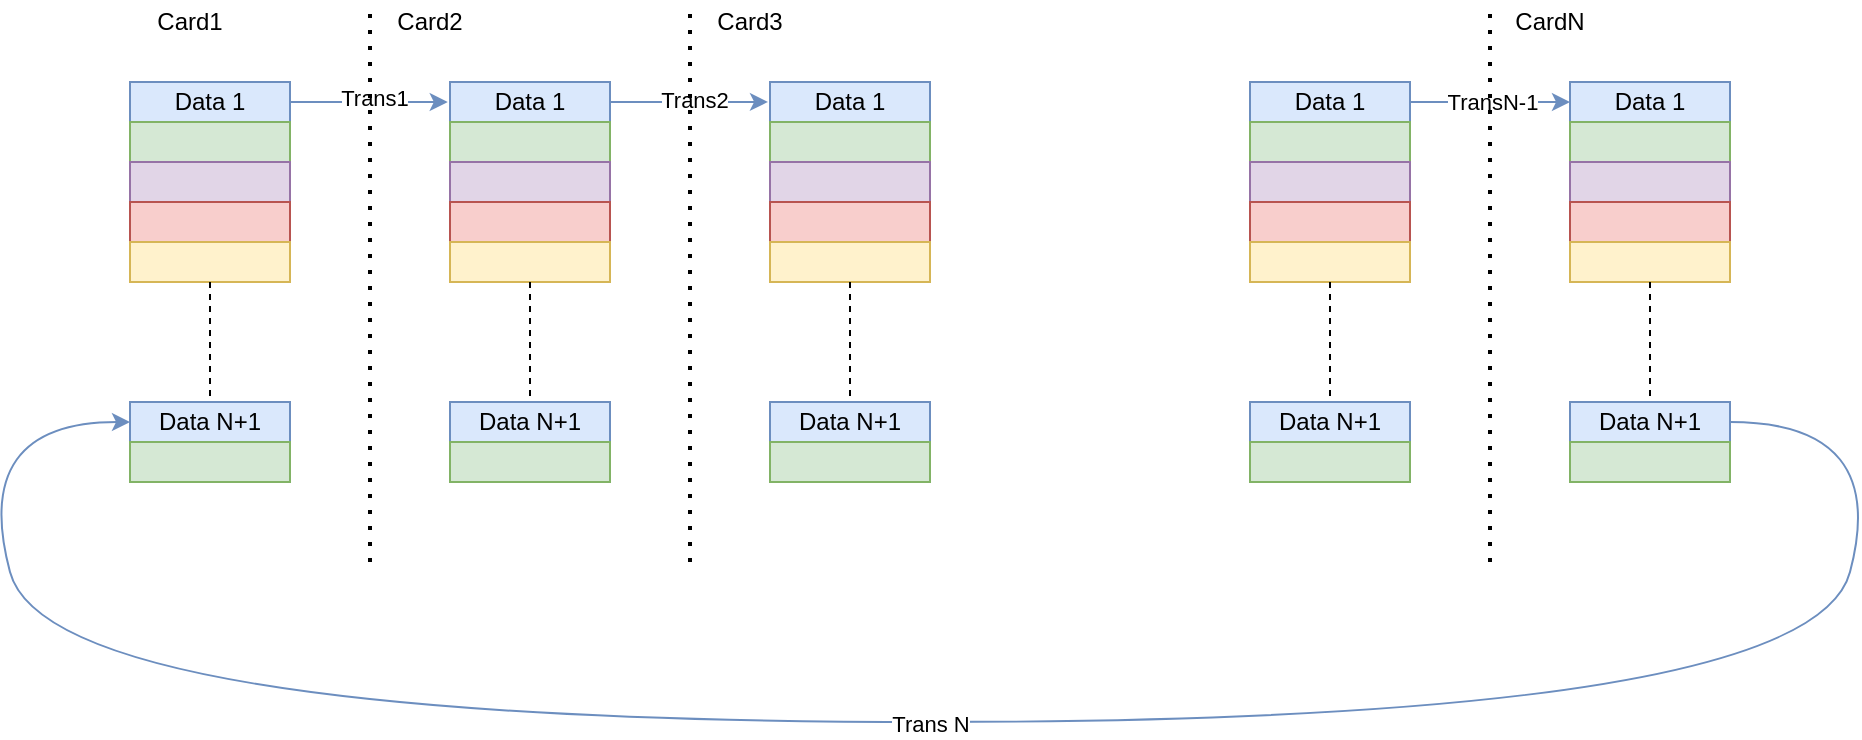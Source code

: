 <mxfile version="26.2.14">
  <diagram name="Page-1" id="SZnqb8RFfejvr0OOhH16">
    <mxGraphModel dx="2078" dy="662" grid="1" gridSize="10" guides="1" tooltips="1" connect="1" arrows="1" fold="1" page="1" pageScale="1" pageWidth="850" pageHeight="1100" math="0" shadow="0">
      <root>
        <mxCell id="0" />
        <mxCell id="1" parent="0" />
        <mxCell id="Dla1FDJHx9DUANuoxP0_-3" value="Data 1" style="rounded=0;whiteSpace=wrap;html=1;fillColor=#dae8fc;strokeColor=#6c8ebf;" vertex="1" parent="1">
          <mxGeometry x="40" y="360" width="80" height="20" as="geometry" />
        </mxCell>
        <mxCell id="Dla1FDJHx9DUANuoxP0_-4" value="" style="rounded=0;whiteSpace=wrap;html=1;fillColor=#d5e8d4;strokeColor=#82b366;" vertex="1" parent="1">
          <mxGeometry x="40" y="380" width="80" height="20" as="geometry" />
        </mxCell>
        <mxCell id="Dla1FDJHx9DUANuoxP0_-5" value="" style="rounded=0;whiteSpace=wrap;html=1;fillColor=#e1d5e7;strokeColor=#9673a6;" vertex="1" parent="1">
          <mxGeometry x="40" y="400" width="80" height="20" as="geometry" />
        </mxCell>
        <mxCell id="Dla1FDJHx9DUANuoxP0_-6" value="" style="rounded=0;whiteSpace=wrap;html=1;fillColor=#f8cecc;strokeColor=#b85450;" vertex="1" parent="1">
          <mxGeometry x="40" y="420" width="80" height="20" as="geometry" />
        </mxCell>
        <mxCell id="Dla1FDJHx9DUANuoxP0_-7" value="" style="rounded=0;whiteSpace=wrap;html=1;fillColor=#fff2cc;strokeColor=#d6b656;" vertex="1" parent="1">
          <mxGeometry x="40" y="440" width="80" height="20" as="geometry" />
        </mxCell>
        <mxCell id="Dla1FDJHx9DUANuoxP0_-11" value="Data N+1" style="rounded=0;whiteSpace=wrap;html=1;fillColor=#dae8fc;strokeColor=#6c8ebf;" vertex="1" parent="1">
          <mxGeometry x="40" y="520" width="80" height="20" as="geometry" />
        </mxCell>
        <mxCell id="Dla1FDJHx9DUANuoxP0_-12" value="" style="rounded=0;whiteSpace=wrap;html=1;fillColor=#d5e8d4;strokeColor=#82b366;" vertex="1" parent="1">
          <mxGeometry x="40" y="540" width="80" height="20" as="geometry" />
        </mxCell>
        <mxCell id="Dla1FDJHx9DUANuoxP0_-13" value="" style="endArrow=none;dashed=1;html=1;rounded=0;exitX=0.5;exitY=0;exitDx=0;exitDy=0;entryX=0.5;entryY=0;entryDx=0;entryDy=0;" edge="1" parent="1" target="Dla1FDJHx9DUANuoxP0_-11">
          <mxGeometry width="50" height="50" relative="1" as="geometry">
            <mxPoint x="80" y="460" as="sourcePoint" />
            <mxPoint x="190" y="430" as="targetPoint" />
          </mxGeometry>
        </mxCell>
        <mxCell id="Dla1FDJHx9DUANuoxP0_-16" value="Data 1" style="rounded=0;whiteSpace=wrap;html=1;fillColor=#dae8fc;strokeColor=#6c8ebf;" vertex="1" parent="1">
          <mxGeometry x="200" y="360" width="80" height="20" as="geometry" />
        </mxCell>
        <mxCell id="Dla1FDJHx9DUANuoxP0_-17" value="" style="rounded=0;whiteSpace=wrap;html=1;fillColor=#d5e8d4;strokeColor=#82b366;" vertex="1" parent="1">
          <mxGeometry x="200" y="380" width="80" height="20" as="geometry" />
        </mxCell>
        <mxCell id="Dla1FDJHx9DUANuoxP0_-18" value="" style="rounded=0;whiteSpace=wrap;html=1;fillColor=#e1d5e7;strokeColor=#9673a6;" vertex="1" parent="1">
          <mxGeometry x="200" y="400" width="80" height="20" as="geometry" />
        </mxCell>
        <mxCell id="Dla1FDJHx9DUANuoxP0_-19" value="" style="rounded=0;whiteSpace=wrap;html=1;fillColor=#f8cecc;strokeColor=#b85450;" vertex="1" parent="1">
          <mxGeometry x="200" y="420" width="80" height="20" as="geometry" />
        </mxCell>
        <mxCell id="Dla1FDJHx9DUANuoxP0_-20" value="" style="rounded=0;whiteSpace=wrap;html=1;fillColor=#fff2cc;strokeColor=#d6b656;" vertex="1" parent="1">
          <mxGeometry x="200" y="440" width="80" height="20" as="geometry" />
        </mxCell>
        <mxCell id="Dla1FDJHx9DUANuoxP0_-21" value="Data N+1" style="rounded=0;whiteSpace=wrap;html=1;fillColor=#dae8fc;strokeColor=#6c8ebf;" vertex="1" parent="1">
          <mxGeometry x="200" y="520" width="80" height="20" as="geometry" />
        </mxCell>
        <mxCell id="Dla1FDJHx9DUANuoxP0_-22" value="" style="rounded=0;whiteSpace=wrap;html=1;fillColor=#d5e8d4;strokeColor=#82b366;" vertex="1" parent="1">
          <mxGeometry x="200" y="540" width="80" height="20" as="geometry" />
        </mxCell>
        <mxCell id="Dla1FDJHx9DUANuoxP0_-23" value="" style="endArrow=none;dashed=1;html=1;rounded=0;exitX=0.5;exitY=0;exitDx=0;exitDy=0;entryX=0.5;entryY=0;entryDx=0;entryDy=0;" edge="1" parent="1" target="Dla1FDJHx9DUANuoxP0_-21">
          <mxGeometry width="50" height="50" relative="1" as="geometry">
            <mxPoint x="240" y="460" as="sourcePoint" />
            <mxPoint x="350" y="430" as="targetPoint" />
          </mxGeometry>
        </mxCell>
        <mxCell id="Dla1FDJHx9DUANuoxP0_-26" value="Data 1" style="rounded=0;whiteSpace=wrap;html=1;fillColor=#dae8fc;strokeColor=#6c8ebf;" vertex="1" parent="1">
          <mxGeometry x="360" y="360" width="80" height="20" as="geometry" />
        </mxCell>
        <mxCell id="Dla1FDJHx9DUANuoxP0_-27" value="" style="rounded=0;whiteSpace=wrap;html=1;fillColor=#d5e8d4;strokeColor=#82b366;" vertex="1" parent="1">
          <mxGeometry x="360" y="380" width="80" height="20" as="geometry" />
        </mxCell>
        <mxCell id="Dla1FDJHx9DUANuoxP0_-28" value="" style="rounded=0;whiteSpace=wrap;html=1;fillColor=#e1d5e7;strokeColor=#9673a6;" vertex="1" parent="1">
          <mxGeometry x="360" y="400" width="80" height="20" as="geometry" />
        </mxCell>
        <mxCell id="Dla1FDJHx9DUANuoxP0_-29" value="" style="rounded=0;whiteSpace=wrap;html=1;fillColor=#f8cecc;strokeColor=#b85450;" vertex="1" parent="1">
          <mxGeometry x="360" y="420" width="80" height="20" as="geometry" />
        </mxCell>
        <mxCell id="Dla1FDJHx9DUANuoxP0_-30" value="" style="rounded=0;whiteSpace=wrap;html=1;fillColor=#fff2cc;strokeColor=#d6b656;" vertex="1" parent="1">
          <mxGeometry x="360" y="440" width="80" height="20" as="geometry" />
        </mxCell>
        <mxCell id="Dla1FDJHx9DUANuoxP0_-31" value="Data N+1" style="rounded=0;whiteSpace=wrap;html=1;fillColor=#dae8fc;strokeColor=#6c8ebf;" vertex="1" parent="1">
          <mxGeometry x="360" y="520" width="80" height="20" as="geometry" />
        </mxCell>
        <mxCell id="Dla1FDJHx9DUANuoxP0_-32" value="" style="rounded=0;whiteSpace=wrap;html=1;fillColor=#d5e8d4;strokeColor=#82b366;" vertex="1" parent="1">
          <mxGeometry x="360" y="540" width="80" height="20" as="geometry" />
        </mxCell>
        <mxCell id="Dla1FDJHx9DUANuoxP0_-33" value="" style="endArrow=none;dashed=1;html=1;rounded=0;exitX=0.5;exitY=0;exitDx=0;exitDy=0;entryX=0.5;entryY=0;entryDx=0;entryDy=0;" edge="1" parent="1" target="Dla1FDJHx9DUANuoxP0_-31">
          <mxGeometry width="50" height="50" relative="1" as="geometry">
            <mxPoint x="400" y="460" as="sourcePoint" />
            <mxPoint x="510" y="430" as="targetPoint" />
          </mxGeometry>
        </mxCell>
        <mxCell id="Dla1FDJHx9DUANuoxP0_-34" value="Data 1" style="rounded=0;whiteSpace=wrap;html=1;fillColor=#dae8fc;strokeColor=#6c8ebf;" vertex="1" parent="1">
          <mxGeometry x="600" y="360" width="80" height="20" as="geometry" />
        </mxCell>
        <mxCell id="Dla1FDJHx9DUANuoxP0_-35" value="" style="rounded=0;whiteSpace=wrap;html=1;fillColor=#d5e8d4;strokeColor=#82b366;" vertex="1" parent="1">
          <mxGeometry x="600" y="380" width="80" height="20" as="geometry" />
        </mxCell>
        <mxCell id="Dla1FDJHx9DUANuoxP0_-36" value="" style="rounded=0;whiteSpace=wrap;html=1;fillColor=#e1d5e7;strokeColor=#9673a6;" vertex="1" parent="1">
          <mxGeometry x="600" y="400" width="80" height="20" as="geometry" />
        </mxCell>
        <mxCell id="Dla1FDJHx9DUANuoxP0_-37" value="" style="rounded=0;whiteSpace=wrap;html=1;fillColor=#f8cecc;strokeColor=#b85450;" vertex="1" parent="1">
          <mxGeometry x="600" y="420" width="80" height="20" as="geometry" />
        </mxCell>
        <mxCell id="Dla1FDJHx9DUANuoxP0_-38" value="" style="rounded=0;whiteSpace=wrap;html=1;fillColor=#fff2cc;strokeColor=#d6b656;" vertex="1" parent="1">
          <mxGeometry x="600" y="440" width="80" height="20" as="geometry" />
        </mxCell>
        <mxCell id="Dla1FDJHx9DUANuoxP0_-39" value="Data N+1" style="rounded=0;whiteSpace=wrap;html=1;fillColor=#dae8fc;strokeColor=#6c8ebf;" vertex="1" parent="1">
          <mxGeometry x="600" y="520" width="80" height="20" as="geometry" />
        </mxCell>
        <mxCell id="Dla1FDJHx9DUANuoxP0_-40" value="" style="rounded=0;whiteSpace=wrap;html=1;fillColor=#d5e8d4;strokeColor=#82b366;" vertex="1" parent="1">
          <mxGeometry x="600" y="540" width="80" height="20" as="geometry" />
        </mxCell>
        <mxCell id="Dla1FDJHx9DUANuoxP0_-41" value="" style="endArrow=none;dashed=1;html=1;rounded=0;exitX=0.5;exitY=0;exitDx=0;exitDy=0;entryX=0.5;entryY=0;entryDx=0;entryDy=0;" edge="1" parent="1" target="Dla1FDJHx9DUANuoxP0_-39">
          <mxGeometry width="50" height="50" relative="1" as="geometry">
            <mxPoint x="640" y="460" as="sourcePoint" />
            <mxPoint x="750" y="430" as="targetPoint" />
          </mxGeometry>
        </mxCell>
        <mxCell id="Dla1FDJHx9DUANuoxP0_-42" value="Data 1" style="rounded=0;whiteSpace=wrap;html=1;fillColor=#dae8fc;strokeColor=#6c8ebf;" vertex="1" parent="1">
          <mxGeometry x="760" y="360" width="80" height="20" as="geometry" />
        </mxCell>
        <mxCell id="Dla1FDJHx9DUANuoxP0_-43" value="" style="rounded=0;whiteSpace=wrap;html=1;fillColor=#d5e8d4;strokeColor=#82b366;" vertex="1" parent="1">
          <mxGeometry x="760" y="380" width="80" height="20" as="geometry" />
        </mxCell>
        <mxCell id="Dla1FDJHx9DUANuoxP0_-44" value="" style="rounded=0;whiteSpace=wrap;html=1;fillColor=#e1d5e7;strokeColor=#9673a6;" vertex="1" parent="1">
          <mxGeometry x="760" y="400" width="80" height="20" as="geometry" />
        </mxCell>
        <mxCell id="Dla1FDJHx9DUANuoxP0_-45" value="" style="rounded=0;whiteSpace=wrap;html=1;fillColor=#f8cecc;strokeColor=#b85450;" vertex="1" parent="1">
          <mxGeometry x="760" y="420" width="80" height="20" as="geometry" />
        </mxCell>
        <mxCell id="Dla1FDJHx9DUANuoxP0_-46" value="" style="rounded=0;whiteSpace=wrap;html=1;fillColor=#fff2cc;strokeColor=#d6b656;" vertex="1" parent="1">
          <mxGeometry x="760" y="440" width="80" height="20" as="geometry" />
        </mxCell>
        <mxCell id="Dla1FDJHx9DUANuoxP0_-47" value="Data N+1" style="rounded=0;whiteSpace=wrap;html=1;fillColor=#dae8fc;strokeColor=#6c8ebf;" vertex="1" parent="1">
          <mxGeometry x="760" y="520" width="80" height="20" as="geometry" />
        </mxCell>
        <mxCell id="Dla1FDJHx9DUANuoxP0_-48" value="" style="rounded=0;whiteSpace=wrap;html=1;fillColor=#d5e8d4;strokeColor=#82b366;" vertex="1" parent="1">
          <mxGeometry x="760" y="540" width="80" height="20" as="geometry" />
        </mxCell>
        <mxCell id="Dla1FDJHx9DUANuoxP0_-49" value="" style="endArrow=none;dashed=1;html=1;rounded=0;exitX=0.5;exitY=0;exitDx=0;exitDy=0;entryX=0.5;entryY=0;entryDx=0;entryDy=0;" edge="1" parent="1" target="Dla1FDJHx9DUANuoxP0_-47">
          <mxGeometry width="50" height="50" relative="1" as="geometry">
            <mxPoint x="800" y="460" as="sourcePoint" />
            <mxPoint x="910" y="430" as="targetPoint" />
          </mxGeometry>
        </mxCell>
        <mxCell id="Dla1FDJHx9DUANuoxP0_-50" value="" style="endArrow=classic;html=1;rounded=0;exitX=1;exitY=0.5;exitDx=0;exitDy=0;entryX=-0.014;entryY=0.501;entryDx=0;entryDy=0;entryPerimeter=0;fillColor=#dae8fc;strokeColor=#6c8ebf;" edge="1" parent="1" source="Dla1FDJHx9DUANuoxP0_-3" target="Dla1FDJHx9DUANuoxP0_-16">
          <mxGeometry width="50" height="50" relative="1" as="geometry">
            <mxPoint x="460" y="430" as="sourcePoint" />
            <mxPoint x="190" y="370" as="targetPoint" />
          </mxGeometry>
        </mxCell>
        <mxCell id="Dla1FDJHx9DUANuoxP0_-61" value="Text" style="edgeLabel;html=1;align=center;verticalAlign=middle;resizable=0;points=[];" vertex="1" connectable="0" parent="Dla1FDJHx9DUANuoxP0_-50">
          <mxGeometry x="0.046" relative="1" as="geometry">
            <mxPoint as="offset" />
          </mxGeometry>
        </mxCell>
        <mxCell id="Dla1FDJHx9DUANuoxP0_-62" value="Trans1" style="edgeLabel;html=1;align=center;verticalAlign=middle;resizable=0;points=[];" vertex="1" connectable="0" parent="Dla1FDJHx9DUANuoxP0_-50">
          <mxGeometry x="0.046" y="2" relative="1" as="geometry">
            <mxPoint as="offset" />
          </mxGeometry>
        </mxCell>
        <mxCell id="Dla1FDJHx9DUANuoxP0_-51" value="" style="endArrow=classic;html=1;rounded=0;exitX=1;exitY=0.5;exitDx=0;exitDy=0;entryX=-0.014;entryY=0.501;entryDx=0;entryDy=0;entryPerimeter=0;fillColor=#dae8fc;strokeColor=#6c8ebf;" edge="1" parent="1">
          <mxGeometry width="50" height="50" relative="1" as="geometry">
            <mxPoint x="280" y="369.94" as="sourcePoint" />
            <mxPoint x="359" y="369.94" as="targetPoint" />
          </mxGeometry>
        </mxCell>
        <mxCell id="Dla1FDJHx9DUANuoxP0_-63" value="Trans2" style="edgeLabel;html=1;align=center;verticalAlign=middle;resizable=0;points=[];" vertex="1" connectable="0" parent="Dla1FDJHx9DUANuoxP0_-51">
          <mxGeometry x="0.056" y="1" relative="1" as="geometry">
            <mxPoint as="offset" />
          </mxGeometry>
        </mxCell>
        <mxCell id="Dla1FDJHx9DUANuoxP0_-52" value="" style="endArrow=classic;html=1;rounded=0;exitX=1;exitY=0.5;exitDx=0;exitDy=0;entryX=0;entryY=0.5;entryDx=0;entryDy=0;fillColor=#dae8fc;strokeColor=#6c8ebf;" edge="1" parent="1" source="Dla1FDJHx9DUANuoxP0_-34" target="Dla1FDJHx9DUANuoxP0_-42">
          <mxGeometry width="50" height="50" relative="1" as="geometry">
            <mxPoint x="681" y="369.76" as="sourcePoint" />
            <mxPoint x="760" y="369.76" as="targetPoint" />
          </mxGeometry>
        </mxCell>
        <mxCell id="Dla1FDJHx9DUANuoxP0_-64" value="TransN-1" style="edgeLabel;html=1;align=center;verticalAlign=middle;resizable=0;points=[];" vertex="1" connectable="0" parent="Dla1FDJHx9DUANuoxP0_-52">
          <mxGeometry x="0.031" relative="1" as="geometry">
            <mxPoint as="offset" />
          </mxGeometry>
        </mxCell>
        <mxCell id="Dla1FDJHx9DUANuoxP0_-53" value="" style="endArrow=none;dashed=1;html=1;dashPattern=1 3;strokeWidth=2;rounded=0;" edge="1" parent="1">
          <mxGeometry width="50" height="50" relative="1" as="geometry">
            <mxPoint x="160" y="600" as="sourcePoint" />
            <mxPoint x="160" y="320" as="targetPoint" />
          </mxGeometry>
        </mxCell>
        <mxCell id="Dla1FDJHx9DUANuoxP0_-54" value="" style="endArrow=none;dashed=1;html=1;dashPattern=1 3;strokeWidth=2;rounded=0;" edge="1" parent="1">
          <mxGeometry width="50" height="50" relative="1" as="geometry">
            <mxPoint x="320" y="600" as="sourcePoint" />
            <mxPoint x="320" y="320" as="targetPoint" />
          </mxGeometry>
        </mxCell>
        <mxCell id="Dla1FDJHx9DUANuoxP0_-55" value="" style="endArrow=none;dashed=1;html=1;dashPattern=1 3;strokeWidth=2;rounded=0;" edge="1" parent="1">
          <mxGeometry width="50" height="50" relative="1" as="geometry">
            <mxPoint x="720" y="600" as="sourcePoint" />
            <mxPoint x="720" y="320" as="targetPoint" />
          </mxGeometry>
        </mxCell>
        <mxCell id="Dla1FDJHx9DUANuoxP0_-56" value="" style="curved=1;endArrow=classic;html=1;rounded=0;exitX=1;exitY=0.5;exitDx=0;exitDy=0;entryX=0;entryY=0.5;entryDx=0;entryDy=0;fillColor=#dae8fc;strokeColor=#6c8ebf;" edge="1" parent="1" source="Dla1FDJHx9DUANuoxP0_-47" target="Dla1FDJHx9DUANuoxP0_-11">
          <mxGeometry width="50" height="50" relative="1" as="geometry">
            <mxPoint x="850" y="530" as="sourcePoint" />
            <mxPoint x="900" y="480" as="targetPoint" />
            <Array as="points">
              <mxPoint x="920" y="530" />
              <mxPoint x="880" y="680" />
              <mxPoint y="680" />
              <mxPoint x="-40" y="530" />
            </Array>
          </mxGeometry>
        </mxCell>
        <mxCell id="Dla1FDJHx9DUANuoxP0_-65" value="Trans N" style="edgeLabel;html=1;align=center;verticalAlign=middle;resizable=0;points=[];" vertex="1" connectable="0" parent="Dla1FDJHx9DUANuoxP0_-56">
          <mxGeometry x="-0.0" y="1" relative="1" as="geometry">
            <mxPoint as="offset" />
          </mxGeometry>
        </mxCell>
        <mxCell id="Dla1FDJHx9DUANuoxP0_-57" value="Card1" style="text;html=1;align=center;verticalAlign=middle;whiteSpace=wrap;rounded=0;" vertex="1" parent="1">
          <mxGeometry x="40" y="320" width="60" height="20" as="geometry" />
        </mxCell>
        <mxCell id="Dla1FDJHx9DUANuoxP0_-58" value="Card2" style="text;html=1;align=center;verticalAlign=middle;whiteSpace=wrap;rounded=0;" vertex="1" parent="1">
          <mxGeometry x="160" y="320" width="60" height="20" as="geometry" />
        </mxCell>
        <mxCell id="Dla1FDJHx9DUANuoxP0_-59" value="Card3" style="text;html=1;align=center;verticalAlign=middle;whiteSpace=wrap;rounded=0;" vertex="1" parent="1">
          <mxGeometry x="320" y="320" width="60" height="20" as="geometry" />
        </mxCell>
        <mxCell id="Dla1FDJHx9DUANuoxP0_-60" value="CardN" style="text;html=1;align=center;verticalAlign=middle;whiteSpace=wrap;rounded=0;" vertex="1" parent="1">
          <mxGeometry x="720" y="320" width="60" height="20" as="geometry" />
        </mxCell>
      </root>
    </mxGraphModel>
  </diagram>
</mxfile>
